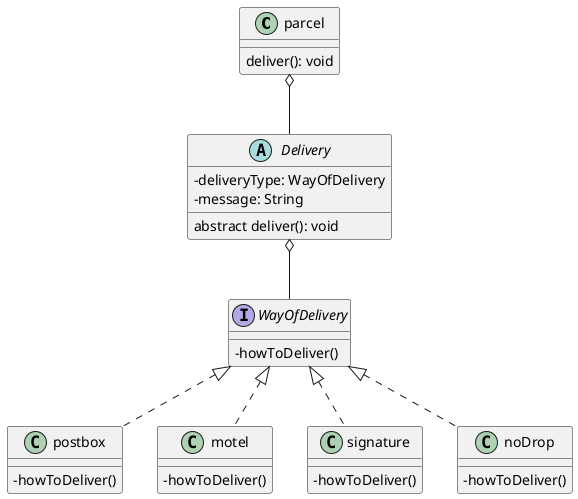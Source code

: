 @startuml
skinparam classAttributeIconSize 0
class parcel{
deliver(): void
}
abstract class Delivery{
- deliveryType: WayOfDelivery
- message: String

abstract deliver(): void
}

interface WayOfDelivery{
- howToDeliver()
}

class postbox{
- howToDeliver()
}

class motel{
- howToDeliver()
}

class signature{
- howToDeliver()
}

class noDrop{
- howToDeliver()
}
parcel o-- Delivery
Delivery o-- WayOfDelivery
WayOfDelivery <|.. postbox
WayOfDelivery <|.. motel
WayOfDelivery <|.. signature
WayOfDelivery <|.. noDrop

@enduml